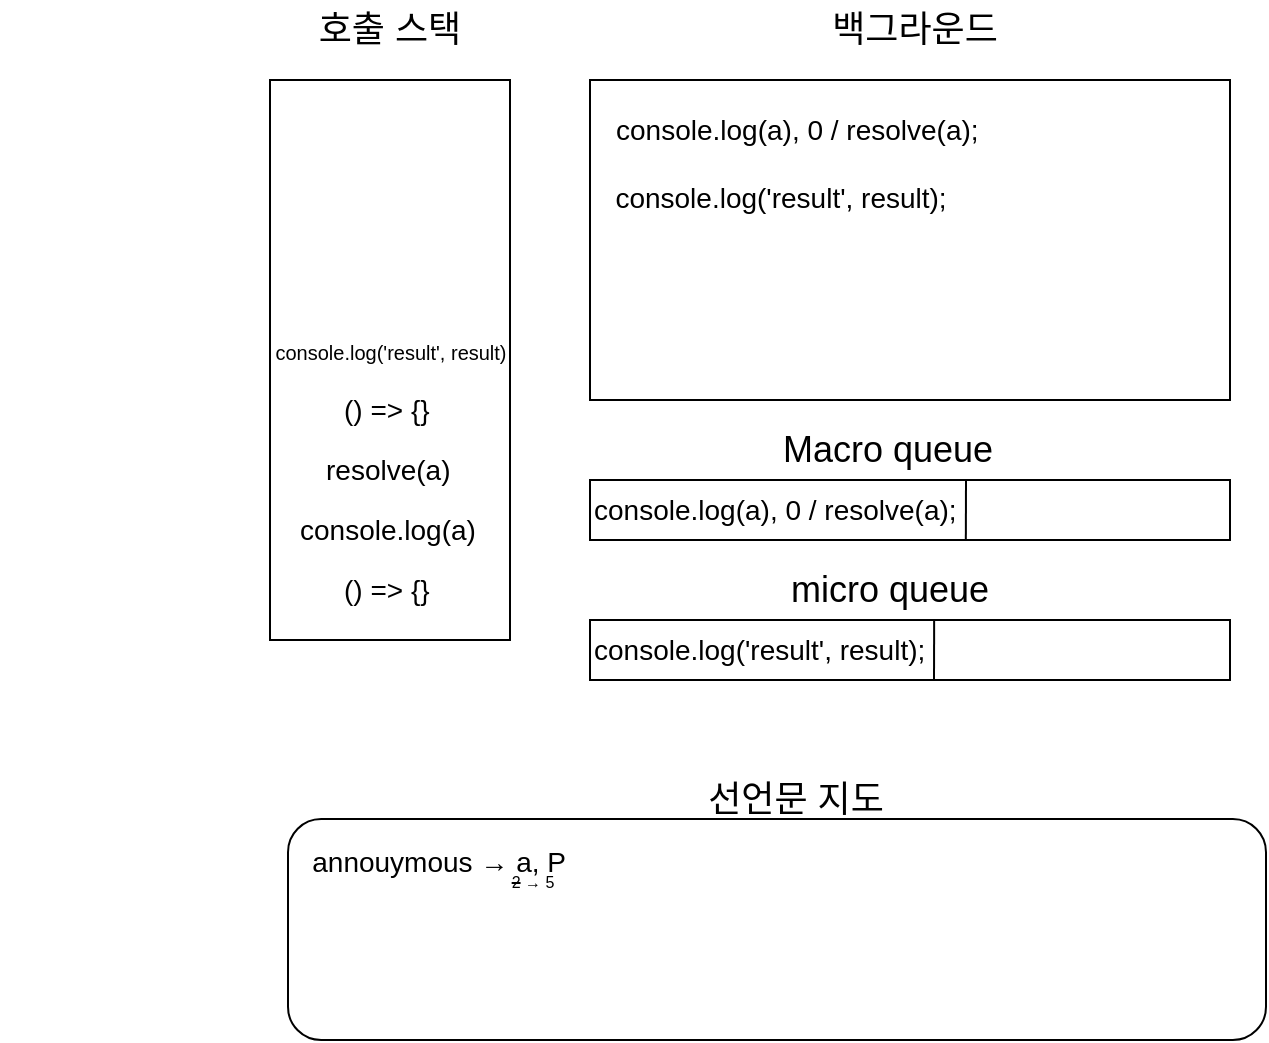<mxfile version="20.7.4" type="device"><diagram id="j63LVZRfryfeWqwHntUy" name="페이지-1"><mxGraphModel dx="506" dy="423" grid="1" gridSize="10" guides="1" tooltips="1" connect="1" arrows="1" fold="1" page="1" pageScale="1" pageWidth="827" pageHeight="1169" math="0" shadow="0"><root><mxCell id="0"/><mxCell id="1" parent="0"/><mxCell id="3DVYo6EVdu32jexumu2o-1" value="&lt;br&gt;" style="rounded=0;whiteSpace=wrap;html=1;" vertex="1" parent="1"><mxGeometry x="160" y="120" width="120" height="280" as="geometry"/></mxCell><mxCell id="3DVYo6EVdu32jexumu2o-2" value="&lt;font style=&quot;font-size: 18px;&quot;&gt;호출 스택&lt;/font&gt;" style="text;html=1;strokeColor=none;fillColor=none;align=center;verticalAlign=middle;whiteSpace=wrap;rounded=0;fontSize=14;" vertex="1" parent="1"><mxGeometry x="175" y="80" width="90" height="30" as="geometry"/></mxCell><mxCell id="3DVYo6EVdu32jexumu2o-7" value="" style="group" vertex="1" connectable="0" parent="1"><mxGeometry x="169" y="470" width="489" height="130" as="geometry"/></mxCell><mxCell id="3DVYo6EVdu32jexumu2o-8" value="" style="rounded=1;whiteSpace=wrap;html=1;" vertex="1" parent="3DVYo6EVdu32jexumu2o-7"><mxGeometry y="19.5" width="489" height="110.5" as="geometry"/></mxCell><mxCell id="3DVYo6EVdu32jexumu2o-9" value="&lt;font style=&quot;font-size: 18px;&quot;&gt;선언문 지도&lt;/font&gt;" style="text;html=1;strokeColor=none;fillColor=none;align=center;verticalAlign=middle;whiteSpace=wrap;rounded=0;fontSize=14;" vertex="1" parent="3DVYo6EVdu32jexumu2o-7"><mxGeometry x="197.93" width="112.07" height="19.5" as="geometry"/></mxCell><mxCell id="3DVYo6EVdu32jexumu2o-10" value="" style="group" vertex="1" connectable="0" parent="3DVYo6EVdu32jexumu2o-7"><mxGeometry x="24" y="26" width="145" height="31.2" as="geometry"/></mxCell><mxCell id="3DVYo6EVdu32jexumu2o-11" value="&lt;span style=&quot;font-size: 14px;&quot;&gt;annouymous → a, P&amp;nbsp;&lt;/span&gt;" style="text;html=1;align=center;verticalAlign=middle;resizable=0;points=[];autosize=1;strokeColor=none;fillColor=none;fontSize=8;" vertex="1" parent="3DVYo6EVdu32jexumu2o-10"><mxGeometry x="-22" width="150" height="30" as="geometry"/></mxCell><mxCell id="3DVYo6EVdu32jexumu2o-12" value="&lt;strike&gt;2&lt;/strike&gt;&amp;nbsp;→ 5" style="text;html=1;align=center;verticalAlign=middle;resizable=0;points=[];autosize=1;strokeColor=none;fillColor=none;fontSize=8;fontFamily=Helvetica;fontColor=default;" vertex="1" parent="3DVYo6EVdu32jexumu2o-10"><mxGeometry x="78" y="14.95" width="40" height="20" as="geometry"/></mxCell><mxCell id="3DVYo6EVdu32jexumu2o-13" value="" style="rounded=0;whiteSpace=wrap;html=1;" vertex="1" parent="1"><mxGeometry x="320" y="120" width="320" height="160" as="geometry"/></mxCell><mxCell id="3DVYo6EVdu32jexumu2o-14" value="&lt;span style=&quot;font-size: 18px;&quot;&gt;백그라운드&lt;/span&gt;" style="text;html=1;strokeColor=none;fillColor=none;align=center;verticalAlign=middle;whiteSpace=wrap;rounded=0;fontSize=14;" vertex="1" parent="1"><mxGeometry x="435" y="80" width="95" height="30" as="geometry"/></mxCell><mxCell id="3DVYo6EVdu32jexumu2o-20" value="" style="group" vertex="1" connectable="0" parent="1"><mxGeometry x="345.35" y="130" width="185.652" height="40" as="geometry"/></mxCell><mxCell id="3DVYo6EVdu32jexumu2o-21" value="&lt;div style=&quot;&quot;&gt;&lt;span style=&quot;font-size: 14px; background-color: initial;&quot;&gt;console.log(a), 0 / resolve(a);&lt;/span&gt;&lt;/div&gt;" style="text;html=1;align=left;verticalAlign=middle;resizable=0;points=[];autosize=1;strokeColor=none;fillColor=none;fontSize=8;" vertex="1" parent="3DVYo6EVdu32jexumu2o-20"><mxGeometry x="-14.348" width="200" height="30" as="geometry"/></mxCell><mxCell id="3DVYo6EVdu32jexumu2o-24" value="&lt;div style=&quot;border-color: var(--border-color); font-size: 8px; text-align: left;&quot;&gt;&lt;br&gt;&lt;/div&gt;" style="text;html=1;align=center;verticalAlign=middle;resizable=0;points=[];autosize=1;strokeColor=none;fillColor=none;fontSize=12;" vertex="1" parent="1"><mxGeometry x="25" y="370" width="20" height="20" as="geometry"/></mxCell><mxCell id="3DVYo6EVdu32jexumu2o-25" value="&lt;div style=&quot;border-color: var(--border-color); text-align: left; line-height: 8px;&quot;&gt;&lt;span style=&quot;border-color: var(--border-color); font-size: 14px;&quot;&gt;console.log('result', result);&lt;/span&gt;&lt;/div&gt;" style="text;html=1;align=center;verticalAlign=middle;resizable=0;points=[];autosize=1;strokeColor=none;fillColor=none;fontSize=8;fontFamily=Helvetica;fontColor=default;" vertex="1" parent="1"><mxGeometry x="320" y="170" width="190" height="20" as="geometry"/></mxCell><mxCell id="3DVYo6EVdu32jexumu2o-26" value="&lt;span style=&quot;font-size: 14px;&quot;&gt;console.log(a), 0 / resolve(a);&lt;/span&gt;" style="rounded=0;whiteSpace=wrap;html=1;align=left;" vertex="1" parent="1"><mxGeometry x="320" y="320" width="320" height="30" as="geometry"/></mxCell><mxCell id="3DVYo6EVdu32jexumu2o-27" value="&lt;span style=&quot;font-size: 18px;&quot;&gt;Macro queue&lt;/span&gt;" style="text;html=1;strokeColor=none;fillColor=none;align=center;verticalAlign=middle;whiteSpace=wrap;rounded=0;fontSize=14;" vertex="1" parent="1"><mxGeometry x="404" y="290" width="130" height="30" as="geometry"/></mxCell><mxCell id="3DVYo6EVdu32jexumu2o-29" value="&lt;span style=&quot;font-size: 18px;&quot;&gt;micro queue&lt;/span&gt;" style="text;html=1;strokeColor=none;fillColor=none;align=center;verticalAlign=middle;whiteSpace=wrap;rounded=0;fontSize=14;" vertex="1" parent="1"><mxGeometry x="405" y="360" width="130" height="30" as="geometry"/></mxCell><mxCell id="3DVYo6EVdu32jexumu2o-31" value="" style="endArrow=none;html=1;rounded=0;fontSize=11;exitX=0.631;exitY=1.005;exitDx=0;exitDy=0;exitPerimeter=0;" edge="1" parent="1"><mxGeometry width="50" height="50" relative="1" as="geometry"><mxPoint x="507.92" y="350.15" as="sourcePoint"/><mxPoint x="508" y="320" as="targetPoint"/></mxGeometry></mxCell><mxCell id="3DVYo6EVdu32jexumu2o-34" value="&lt;span style=&quot;font-size: 14px;&quot;&gt;console.log('result', result);&lt;/span&gt;" style="rounded=0;whiteSpace=wrap;html=1;align=left;" vertex="1" parent="1"><mxGeometry x="320" y="390" width="320" height="30" as="geometry"/></mxCell><mxCell id="3DVYo6EVdu32jexumu2o-33" value="" style="endArrow=none;html=1;rounded=0;fontSize=11;exitX=0.631;exitY=1.005;exitDx=0;exitDy=0;exitPerimeter=0;" edge="1" parent="1"><mxGeometry x="-1" y="53" width="50" height="50" relative="1" as="geometry"><mxPoint x="492.0" y="420.15" as="sourcePoint"/><mxPoint x="492.08" y="390" as="targetPoint"/><mxPoint x="34" y="50" as="offset"/></mxGeometry></mxCell><mxCell id="3DVYo6EVdu32jexumu2o-36" value="" style="group" vertex="1" connectable="0" parent="1"><mxGeometry x="197.73" y="360" width="44.53" height="40" as="geometry"/></mxCell><mxCell id="3DVYo6EVdu32jexumu2o-37" value="&lt;div style=&quot;&quot;&gt;&lt;font style=&quot;font-size: 14px;&quot;&gt;() =&amp;gt; {}&lt;/font&gt;&lt;/div&gt;" style="text;html=1;align=left;verticalAlign=middle;resizable=0;points=[];autosize=1;strokeColor=none;fillColor=none;fontSize=8;" vertex="1" parent="3DVYo6EVdu32jexumu2o-36"><mxGeometry x="-3.223" width="70" height="30" as="geometry"/></mxCell><mxCell id="3DVYo6EVdu32jexumu2o-38" value="" style="group" vertex="1" connectable="0" parent="1"><mxGeometry x="176" y="330" width="107.378" height="40" as="geometry"/></mxCell><mxCell id="3DVYo6EVdu32jexumu2o-39" value="&lt;div style=&quot;&quot;&gt;&lt;span style=&quot;font-size: 14px;&quot;&gt;console.log(a)&lt;/span&gt;&lt;/div&gt;" style="text;html=1;align=left;verticalAlign=middle;resizable=0;points=[];autosize=1;strokeColor=none;fillColor=none;fontSize=8;" vertex="1" parent="3DVYo6EVdu32jexumu2o-38"><mxGeometry x="-2.622" width="110" height="30" as="geometry"/></mxCell><mxCell id="3DVYo6EVdu32jexumu2o-40" value="" style="group" vertex="1" connectable="0" parent="1"><mxGeometry x="187.99" y="300" width="64" height="40" as="geometry"/></mxCell><mxCell id="3DVYo6EVdu32jexumu2o-41" value="&lt;div style=&quot;&quot;&gt;&lt;span style=&quot;font-size: 14px;&quot;&gt;resolve(a)&lt;/span&gt;&lt;/div&gt;" style="text;html=1;align=left;verticalAlign=middle;resizable=0;points=[];autosize=1;strokeColor=none;fillColor=none;fontSize=8;" vertex="1" parent="3DVYo6EVdu32jexumu2o-40"><mxGeometry x="-1.766" width="90" height="30" as="geometry"/></mxCell><mxCell id="3DVYo6EVdu32jexumu2o-43" value="" style="group" vertex="1" connectable="0" parent="1"><mxGeometry x="197.73" y="270" width="44.53" height="40" as="geometry"/></mxCell><mxCell id="3DVYo6EVdu32jexumu2o-44" value="&lt;div style=&quot;&quot;&gt;&lt;font style=&quot;font-size: 14px;&quot;&gt;() =&amp;gt; {}&lt;/font&gt;&lt;/div&gt;" style="text;html=1;align=left;verticalAlign=middle;resizable=0;points=[];autosize=1;strokeColor=none;fillColor=none;fontSize=8;" vertex="1" parent="3DVYo6EVdu32jexumu2o-43"><mxGeometry x="-3.223" width="70" height="30" as="geometry"/></mxCell><mxCell id="3DVYo6EVdu32jexumu2o-46" value="&lt;font style=&quot;font-size: 10px;&quot;&gt;console.log('result', result)&lt;/font&gt;" style="text;html=1;align=center;verticalAlign=middle;resizable=0;points=[];autosize=1;strokeColor=none;fillColor=none;fontSize=14;" vertex="1" parent="1"><mxGeometry x="150" y="240" width="140" height="30" as="geometry"/></mxCell></root></mxGraphModel></diagram></mxfile>